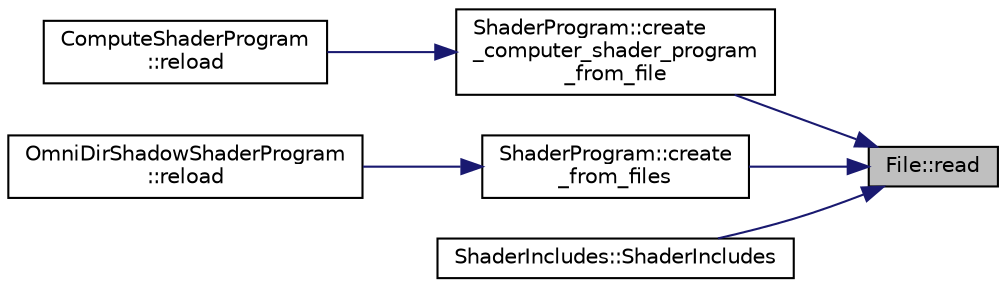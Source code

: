 digraph "File::read"
{
 // INTERACTIVE_SVG=YES
 // LATEX_PDF_SIZE
  bgcolor="transparent";
  edge [fontname="Helvetica",fontsize="10",labelfontname="Helvetica",labelfontsize="10"];
  node [fontname="Helvetica",fontsize="10",shape=record];
  rankdir="RL";
  Node1 [label="File::read",height=0.2,width=0.4,color="black", fillcolor="grey75", style="filled", fontcolor="black",tooltip=" "];
  Node1 -> Node2 [dir="back",color="midnightblue",fontsize="10",style="solid",fontname="Helvetica"];
  Node2 [label="ShaderProgram::create\l_computer_shader_program\l_from_file",height=0.2,width=0.4,color="black",URL="$d8/dc4/class_shader_program.html#a1a76354621669b50085ae911d84cfb0b",tooltip=" "];
  Node2 -> Node3 [dir="back",color="midnightblue",fontsize="10",style="solid",fontname="Helvetica"];
  Node3 [label="ComputeShaderProgram\l::reload",height=0.2,width=0.4,color="black",URL="$d1/d9a/class_compute_shader_program.html#abc111c272321d07bdee5647aa091e248",tooltip=" "];
  Node1 -> Node4 [dir="back",color="midnightblue",fontsize="10",style="solid",fontname="Helvetica"];
  Node4 [label="ShaderProgram::create\l_from_files",height=0.2,width=0.4,color="black",URL="$d8/dc4/class_shader_program.html#a48a0e4ccb3bf50c5b756d07d5dfe9704",tooltip=" "];
  Node4 -> Node5 [dir="back",color="midnightblue",fontsize="10",style="solid",fontname="Helvetica"];
  Node5 [label="OmniDirShadowShaderProgram\l::reload",height=0.2,width=0.4,color="black",URL="$da/da7/class_omni_dir_shadow_shader_program.html#a8ea3e719c12fe35459105e034aac5082",tooltip=" "];
  Node1 -> Node6 [dir="back",color="midnightblue",fontsize="10",style="solid",fontname="Helvetica"];
  Node6 [label="ShaderIncludes::ShaderIncludes",height=0.2,width=0.4,color="black",URL="$de/d00/class_shader_includes.html#ad089d6eca53dd668cdd3b4403dc8ac27",tooltip=" "];
}
